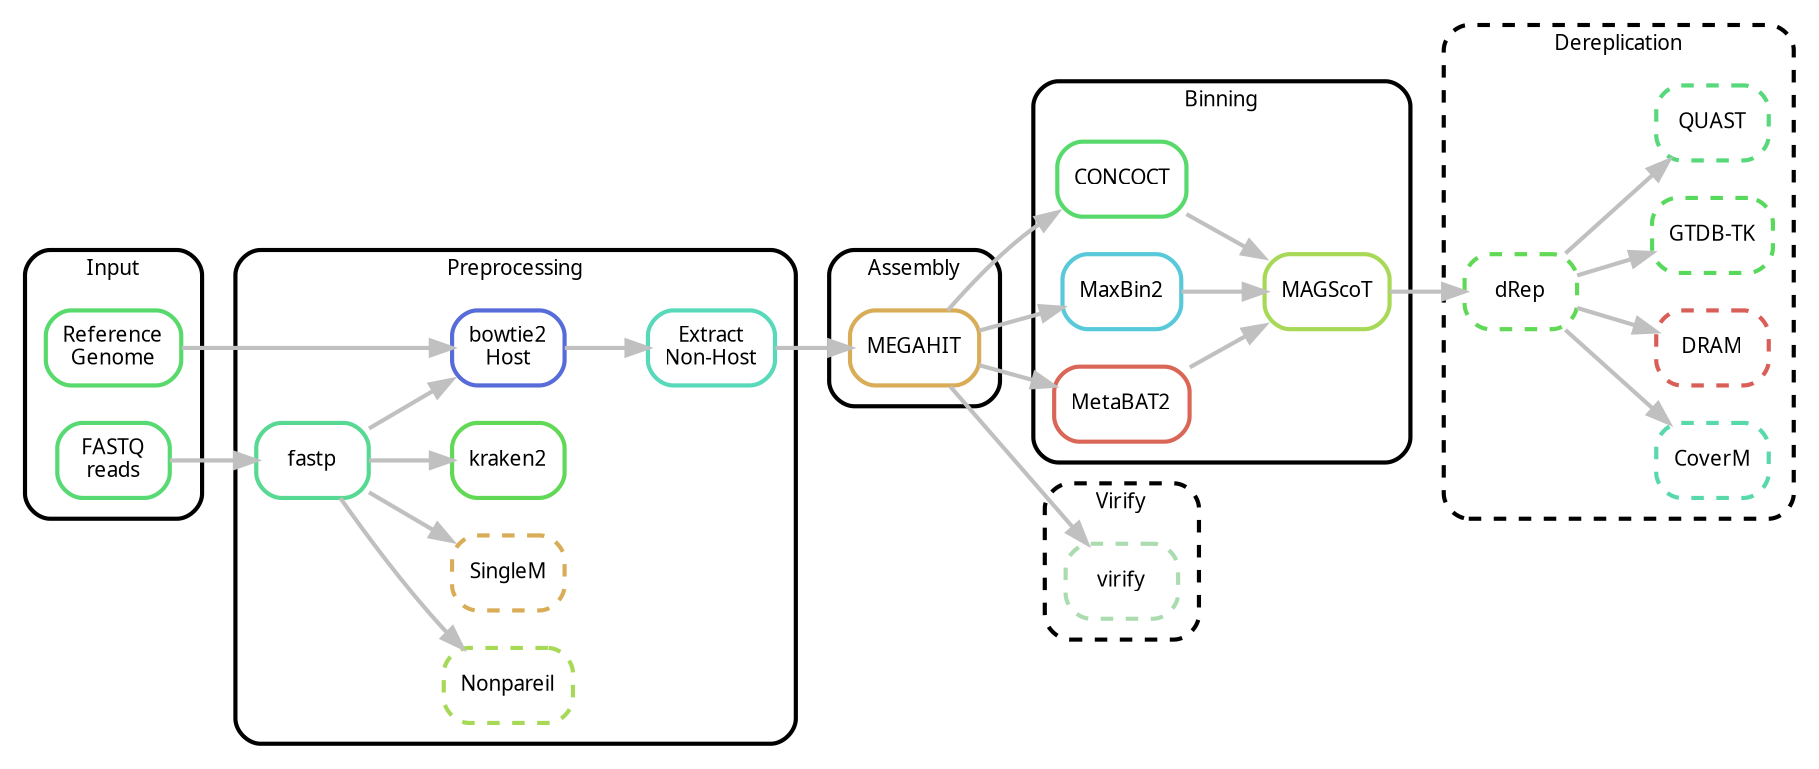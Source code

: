 digraph snakemake_dag {
    rankdir=LR;
    graph[bgcolor=white, margin=0, compound=true];
    node[shape=box, style=rounded, fontname=sans, fontsize=10, penwidth=2];
    edge[penwidth=2, color=grey];

    subgraph cluster_0 {
        label = "Input";
        shape=box; style=rounded; fontname=sans; fontsize=10; penwidth=2; margin=10;
        reference [label = "Reference\nGenome", color = "0.36 0.6 0.85"];
        fastq     [label = "FASTQ\nreads",      color = "0.37 0.6 0.85"];
    }

    reference -> bowtie2
    fastq     -> fastp

    subgraph cluster_1 {
        label = "Preprocessing";
        shape=box; style=rounded; fontname=sans; fontsize=10; penwidth=2; margin=10;
        bowtie2   [label = "bowtie2\nHost", color = "0.64 0.6 0.85"];
        extract   [label = "Extract\nNon-Host",    color = "0.46 0.6 0.85"];
        fastp     [label = "fastp",                color = "0.41 0.6 0.85"];
        nonpareil [label = "Nonpareil",            color = "0.23 0.6 0.85", style = "dashed,rounded"];
        singlem   [label = "SingleM",              color = "0.11 0.6 0.85", style = "dashed,rounded"];
        kraken2   [label = "kraken2",              color = "0.32 0.6 0.85"];
    }


    fastp   -> bowtie2
    fastp   -> nonpareil
    fastp   -> singlem
    fastp   -> kraken2
    bowtie2 -> extract
    extract -> megahit

    subgraph cluster_2 {
        label = "Assembly";
        shape=box; style=rounded; fontname=sans; fontsize=10; penwidth=2; margin=10;
        megahit [label = "MEGAHIT", color = "0.11 0.6 0.85"];
    }

    megahit -> concoct
    megahit -> maxbin2
    megahit -> metabat2
    megahit -> virify

    subgraph cluster_3 {
        label = "Binning";
        shape=box; style=rounded; fontname=sans; fontsize=10; penwidth=2; margin="10,10";
        concoct  [label = "CONCOCT",  color = "0.36 0.6 0.85"];
        maxbin2  [label = "MaxBin2",  color = "0.52 0.6 0.85"];
        metabat2 [label = "MetaBAT2", color = "0.02 0.6 0.85"];
        magscot  [label = "MAGScoT",  color = "0.23 0.6 0.85"];
    }

    metabat2 -> magscot
    concoct  -> magscot
    maxbin2  -> magscot
    magscot  -> drep

    subgraph cluster_4 {
        label = "Dereplication";
        shape=box; style="rounded,dashed"; fontname=sans; fontsize=10; penwidth=2; margin=10;
        coverm [label = "CoverM",  color = "0.44 0.6 0.85", style = "dashed,rounded"];
        dram   [label = "DRAM",    color = "0.01 0.6 0.85", style = "dashed,rounded"];
        gtdbtk [label = "GTDB-TK", color = "0.34 0.6 0.85", style = "dashed,rounded"];
        drep   [label = "dRep",    color = "0.32 0.6 0.85", style = "dashed,rounded"];
        quast  [label = "QUAST",   color = "0.38 0.6 0.85", style = "dashed,rounded"];
    }

    drep -> coverm
    drep -> dram
    drep -> gtdbtk
    drep -> quast

    subgraph cluster_5_space {
        margin = 10;
        style = invis;
        subgraph cluster_5 {
            label = "Virify";
            shape=box; style="rounded,dashed"; fontname=sans; fontsize=10; penwidth=2; margin="10,10";
            virify [label = "virify", color = "0.35 0.22 0.86", style = "dashed,rounded"];
        }
    }

}
